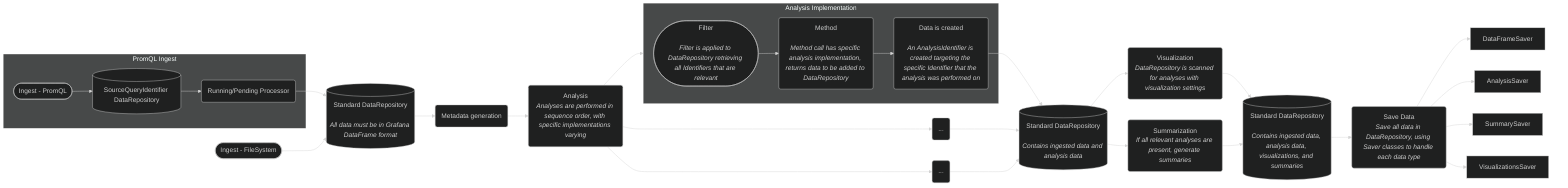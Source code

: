 ---
config:
      theme: dark
---
flowchart LR    

    subgraph in_promQL["PromQL Ingest"]
        direction LR
        A(["Ingest - PromQL"])-->
            C[("SourceQueryIdentifier DataRepository")]-->
                D("Running/Pending Processor")
    end

        D-->E[("`Standard DataRepository<br>
                _All data must be in Grafana DataFrame format_`")]

        B(["Ingest - FileSystem"])-->E

        E-->F(Metadata generation)

        F-->G("`Analysis<br>_Analyses are performed in sequence order, with specific implementations varying_`")

    subgraph analysis["Analysis Implementation"]
        direction LR
        filter(["`Filter<br>
                _Filter is applied to DataRepository retrieving all Identifiers that are relevant_`"])-->
            method("`Method<br>
                    _Method call has specific analysis implementation, returns data to be added to DataRepository_`")-->
                data("`Data is created<br>
                        _An AnalysisIdentifier is created targeting the specific Identifier that the analysis was performed on_`")
    end    

        G-->analysis
        G-->I(...)
        G-->J(...)

        DR2[("`Standard DataRepository<br>
                _Contains ingested data and analysis data_`")]

        data-->DR2
        I-->DR2
        J-->DR2

        DR2-->vis("`Visualization<br>_DataRepository is scanned for analyses with visualization settings_`")
        DR2-->summaries("`Summarization<br>_If all relevant analyses are present, generate summaries_`")

        vis-->DR3[("`Standard DataRepository<br>
                    _Contains ingested data, analysis data, visualizations, and summaries_`")]
        summaries-->DR3

        DR3-->saving("`Save Data<br>_Save all data in DataRepository, using Saver classes to handle each data type_`")

        saving-->DataFrameSaver
        saving-->AnalysisSaver
        saving-->SummarySaver
        saving-->VisualizationsSaver